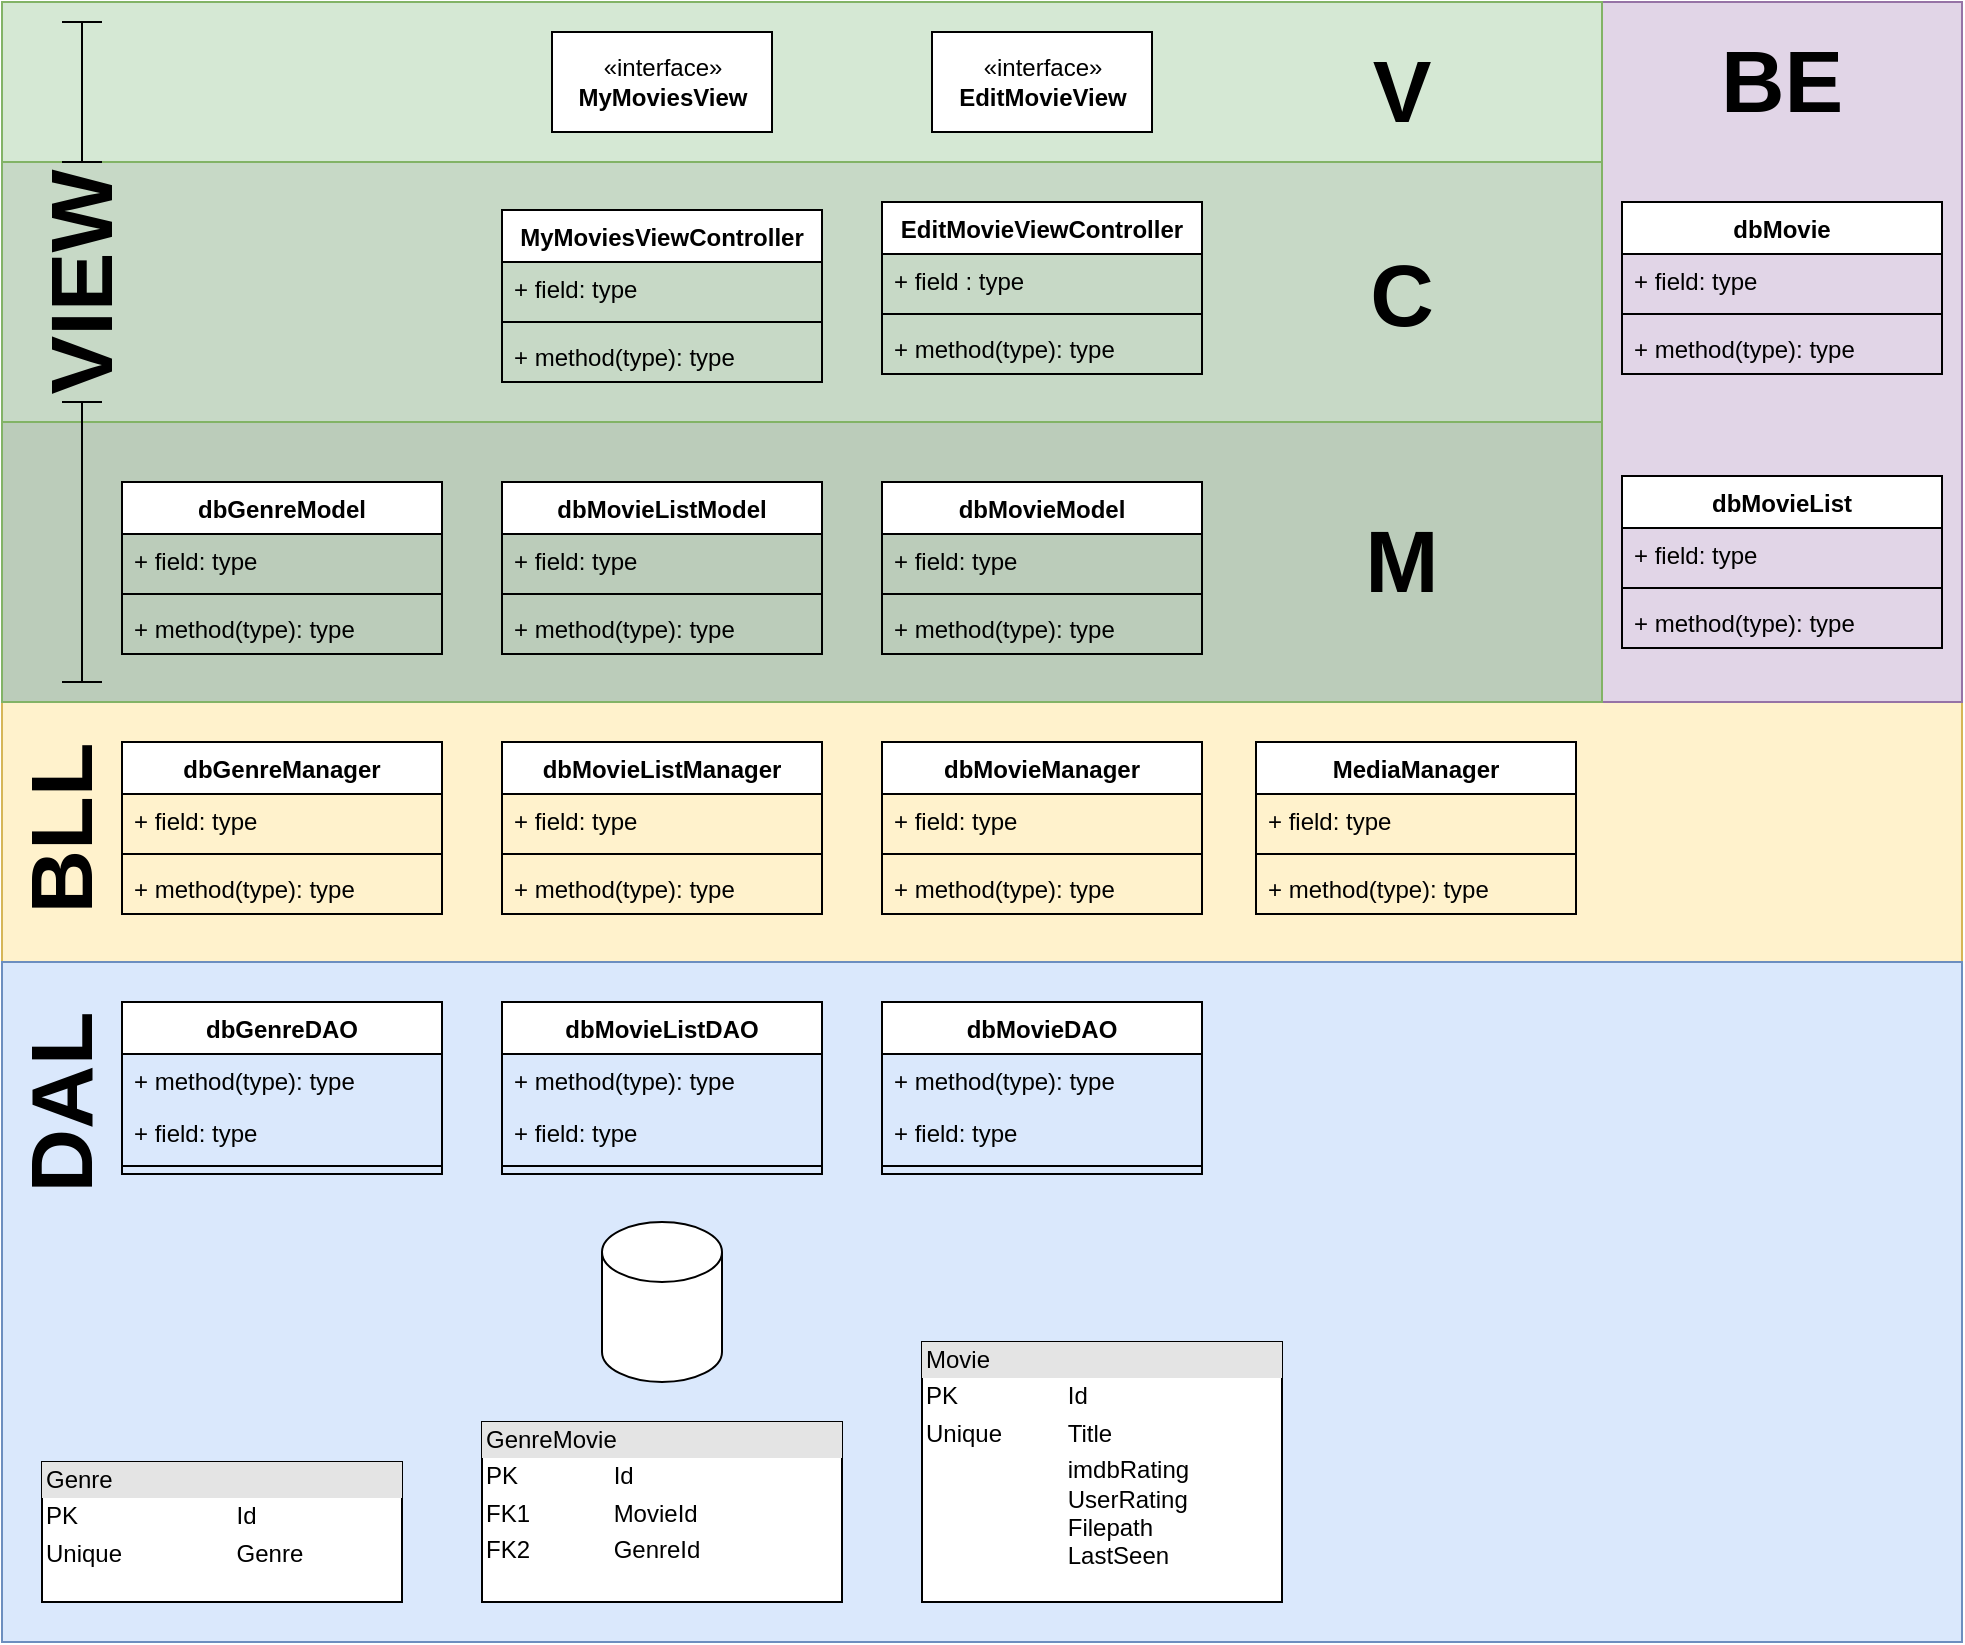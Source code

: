 <mxfile version="14.0.3" type="github">
  <diagram id="QzoPu4DT6l2gLnQBSvGe" name="Page-1">
    <mxGraphModel dx="1474" dy="1806" grid="1" gridSize="10" guides="1" tooltips="1" connect="1" arrows="1" fold="1" page="1" pageScale="1" pageWidth="827" pageHeight="1169" math="0" shadow="0">
      <root>
        <mxCell id="0" />
        <mxCell id="1" parent="0" />
        <mxCell id="XMwsf6gSb7gvrzfZGbzO-81" value="" style="verticalLabelPosition=bottom;verticalAlign=top;html=1;shape=mxgraph.basic.rect;fillColor2=none;strokeWidth=1;size=20;indent=5;fillColor=#fff2cc;strokeColor=#d6b656;" vertex="1" parent="1">
          <mxGeometry x="40" y="-90" width="980" height="130" as="geometry" />
        </mxCell>
        <mxCell id="XMwsf6gSb7gvrzfZGbzO-70" value="" style="verticalLabelPosition=bottom;verticalAlign=top;html=1;shape=mxgraph.basic.rect;fillColor2=none;strokeWidth=1;size=20;indent=5;fillColor=#e1d5e7;strokeColor=#9673a6;" vertex="1" parent="1">
          <mxGeometry x="840" y="-440" width="180" height="350" as="geometry" />
        </mxCell>
        <mxCell id="XMwsf6gSb7gvrzfZGbzO-69" value="" style="verticalLabelPosition=bottom;verticalAlign=top;html=1;shape=mxgraph.basic.rect;fillColor2=none;strokeWidth=1;size=20;indent=5;strokeColor=#82b366;fillColor=#D5E8D4;" vertex="1" parent="1">
          <mxGeometry x="40" y="-440" width="800" height="80" as="geometry" />
        </mxCell>
        <mxCell id="XMwsf6gSb7gvrzfZGbzO-68" value="" style="verticalLabelPosition=bottom;verticalAlign=top;html=1;shape=mxgraph.basic.rect;fillColor2=none;strokeWidth=1;size=20;indent=5;strokeColor=#82b366;fillColor=#C7D9C6;" vertex="1" parent="1">
          <mxGeometry x="40" y="-360" width="800" height="130" as="geometry" />
        </mxCell>
        <mxCell id="XMwsf6gSb7gvrzfZGbzO-67" value="" style="verticalLabelPosition=bottom;verticalAlign=top;html=1;shape=mxgraph.basic.rect;fillColor2=none;strokeWidth=1;size=20;indent=5;strokeColor=#82b366;fillColor=#BBCCBA;" vertex="1" parent="1">
          <mxGeometry x="40" y="-230" width="800" height="140" as="geometry" />
        </mxCell>
        <mxCell id="XMwsf6gSb7gvrzfZGbzO-65" value="" style="verticalLabelPosition=bottom;verticalAlign=top;html=1;shape=mxgraph.basic.rect;fillColor2=none;strokeWidth=1;size=20;indent=5;fillColor=#dae8fc;strokeColor=#6c8ebf;" vertex="1" parent="1">
          <mxGeometry x="40" y="40" width="980" height="340" as="geometry" />
        </mxCell>
        <mxCell id="S7kz0tjFAxo3jspIBbJ1-5" value="&lt;div style=&quot;box-sizing: border-box ; width: 100% ; background: #e4e4e4 ; padding: 2px&quot;&gt;Movie&lt;/div&gt;&lt;table style=&quot;width: 100% ; font-size: 1em&quot; cellpadding=&quot;2&quot; cellspacing=&quot;0&quot;&gt;&lt;tbody&gt;&lt;tr&gt;&lt;td&gt;PK&lt;/td&gt;&lt;td&gt;Id&lt;/td&gt;&lt;/tr&gt;&lt;tr&gt;&lt;td&gt;Unique&lt;/td&gt;&lt;td&gt;Title&lt;/td&gt;&lt;/tr&gt;&lt;tr&gt;&lt;td&gt;&lt;/td&gt;&lt;td&gt;imdbRating&lt;br&gt;UserRating&lt;br&gt;Filepath&lt;br&gt;LastSeen&lt;/td&gt;&lt;/tr&gt;&lt;/tbody&gt;&lt;/table&gt;" style="verticalAlign=top;align=left;overflow=fill;html=1;" parent="1" vertex="1">
          <mxGeometry x="500" y="230" width="180" height="130" as="geometry" />
        </mxCell>
        <mxCell id="S7kz0tjFAxo3jspIBbJ1-6" value="&lt;div style=&quot;box-sizing: border-box ; width: 100% ; background: #e4e4e4 ; padding: 2px&quot;&gt;Genre&lt;/div&gt;&lt;table style=&quot;width: 100% ; font-size: 1em&quot; cellpadding=&quot;2&quot; cellspacing=&quot;0&quot;&gt;&lt;tbody&gt;&lt;tr&gt;&lt;td&gt;PK&lt;/td&gt;&lt;td&gt;Id&lt;/td&gt;&lt;/tr&gt;&lt;tr&gt;&lt;td&gt;Unique&lt;/td&gt;&lt;td&gt;Genre&lt;/td&gt;&lt;/tr&gt;&lt;tr&gt;&lt;td&gt;&lt;/td&gt;&lt;td&gt;&lt;br&gt;&lt;/td&gt;&lt;/tr&gt;&lt;/tbody&gt;&lt;/table&gt;" style="verticalAlign=top;align=left;overflow=fill;html=1;" parent="1" vertex="1">
          <mxGeometry x="60" y="290" width="180" height="70" as="geometry" />
        </mxCell>
        <mxCell id="S7kz0tjFAxo3jspIBbJ1-8" value="&lt;div style=&quot;box-sizing: border-box ; width: 100% ; background: #e4e4e4 ; padding: 2px&quot;&gt;GenreMovie&lt;/div&gt;&lt;table style=&quot;width: 100% ; font-size: 1em&quot; cellpadding=&quot;2&quot; cellspacing=&quot;0&quot;&gt;&lt;tbody&gt;&lt;tr&gt;&lt;td&gt;PK&lt;/td&gt;&lt;td&gt;Id&lt;/td&gt;&lt;/tr&gt;&lt;tr&gt;&lt;td&gt;FK1&lt;/td&gt;&lt;td&gt;MovieId&lt;/td&gt;&lt;/tr&gt;&lt;tr&gt;&lt;td&gt;FK2&lt;/td&gt;&lt;td&gt;GenreId&lt;/td&gt;&lt;/tr&gt;&lt;/tbody&gt;&lt;/table&gt;" style="verticalAlign=top;align=left;overflow=fill;html=1;" parent="1" vertex="1">
          <mxGeometry x="280" y="270" width="180" height="90" as="geometry" />
        </mxCell>
        <mxCell id="XMwsf6gSb7gvrzfZGbzO-1" value="" style="shape=cylinder3;whiteSpace=wrap;html=1;boundedLbl=1;backgroundOutline=1;size=15;" vertex="1" parent="1">
          <mxGeometry x="340" y="170" width="60" height="80" as="geometry" />
        </mxCell>
        <mxCell id="XMwsf6gSb7gvrzfZGbzO-2" value="dbGenreDAO" style="swimlane;fontStyle=1;align=center;verticalAlign=top;childLayout=stackLayout;horizontal=1;startSize=26;horizontalStack=0;resizeParent=1;resizeParentMax=0;resizeLast=0;collapsible=1;marginBottom=0;" vertex="1" parent="1">
          <mxGeometry x="100" y="60" width="160" height="86" as="geometry" />
        </mxCell>
        <mxCell id="XMwsf6gSb7gvrzfZGbzO-5" value="+ method(type): type" style="text;strokeColor=none;fillColor=none;align=left;verticalAlign=top;spacingLeft=4;spacingRight=4;overflow=hidden;rotatable=0;points=[[0,0.5],[1,0.5]];portConstraint=eastwest;" vertex="1" parent="XMwsf6gSb7gvrzfZGbzO-2">
          <mxGeometry y="26" width="160" height="26" as="geometry" />
        </mxCell>
        <mxCell id="XMwsf6gSb7gvrzfZGbzO-3" value="+ field: type" style="text;strokeColor=none;fillColor=none;align=left;verticalAlign=top;spacingLeft=4;spacingRight=4;overflow=hidden;rotatable=0;points=[[0,0.5],[1,0.5]];portConstraint=eastwest;" vertex="1" parent="XMwsf6gSb7gvrzfZGbzO-2">
          <mxGeometry y="52" width="160" height="26" as="geometry" />
        </mxCell>
        <mxCell id="XMwsf6gSb7gvrzfZGbzO-4" value="" style="line;strokeWidth=1;fillColor=none;align=left;verticalAlign=middle;spacingTop=-1;spacingLeft=3;spacingRight=3;rotatable=0;labelPosition=right;points=[];portConstraint=eastwest;" vertex="1" parent="XMwsf6gSb7gvrzfZGbzO-2">
          <mxGeometry y="78" width="160" height="8" as="geometry" />
        </mxCell>
        <mxCell id="XMwsf6gSb7gvrzfZGbzO-6" value="dbMovieDAO" style="swimlane;fontStyle=1;align=center;verticalAlign=top;childLayout=stackLayout;horizontal=1;startSize=26;horizontalStack=0;resizeParent=1;resizeParentMax=0;resizeLast=0;collapsible=1;marginBottom=0;" vertex="1" parent="1">
          <mxGeometry x="480" y="60" width="160" height="86" as="geometry" />
        </mxCell>
        <mxCell id="XMwsf6gSb7gvrzfZGbzO-9" value="+ method(type): type" style="text;strokeColor=none;fillColor=none;align=left;verticalAlign=top;spacingLeft=4;spacingRight=4;overflow=hidden;rotatable=0;points=[[0,0.5],[1,0.5]];portConstraint=eastwest;" vertex="1" parent="XMwsf6gSb7gvrzfZGbzO-6">
          <mxGeometry y="26" width="160" height="26" as="geometry" />
        </mxCell>
        <mxCell id="XMwsf6gSb7gvrzfZGbzO-7" value="+ field: type" style="text;strokeColor=none;fillColor=none;align=left;verticalAlign=top;spacingLeft=4;spacingRight=4;overflow=hidden;rotatable=0;points=[[0,0.5],[1,0.5]];portConstraint=eastwest;" vertex="1" parent="XMwsf6gSb7gvrzfZGbzO-6">
          <mxGeometry y="52" width="160" height="26" as="geometry" />
        </mxCell>
        <mxCell id="XMwsf6gSb7gvrzfZGbzO-8" value="" style="line;strokeWidth=1;fillColor=none;align=left;verticalAlign=middle;spacingTop=-1;spacingLeft=3;spacingRight=3;rotatable=0;labelPosition=right;points=[];portConstraint=eastwest;" vertex="1" parent="XMwsf6gSb7gvrzfZGbzO-6">
          <mxGeometry y="78" width="160" height="8" as="geometry" />
        </mxCell>
        <mxCell id="XMwsf6gSb7gvrzfZGbzO-10" value="dbGenreManager" style="swimlane;fontStyle=1;align=center;verticalAlign=top;childLayout=stackLayout;horizontal=1;startSize=26;horizontalStack=0;resizeParent=1;resizeParentMax=0;resizeLast=0;collapsible=1;marginBottom=0;" vertex="1" parent="1">
          <mxGeometry x="100" y="-70" width="160" height="86" as="geometry" />
        </mxCell>
        <mxCell id="XMwsf6gSb7gvrzfZGbzO-11" value="+ field: type" style="text;strokeColor=none;fillColor=none;align=left;verticalAlign=top;spacingLeft=4;spacingRight=4;overflow=hidden;rotatable=0;points=[[0,0.5],[1,0.5]];portConstraint=eastwest;" vertex="1" parent="XMwsf6gSb7gvrzfZGbzO-10">
          <mxGeometry y="26" width="160" height="26" as="geometry" />
        </mxCell>
        <mxCell id="XMwsf6gSb7gvrzfZGbzO-12" value="" style="line;strokeWidth=1;fillColor=none;align=left;verticalAlign=middle;spacingTop=-1;spacingLeft=3;spacingRight=3;rotatable=0;labelPosition=right;points=[];portConstraint=eastwest;" vertex="1" parent="XMwsf6gSb7gvrzfZGbzO-10">
          <mxGeometry y="52" width="160" height="8" as="geometry" />
        </mxCell>
        <mxCell id="XMwsf6gSb7gvrzfZGbzO-13" value="+ method(type): type" style="text;strokeColor=none;fillColor=none;align=left;verticalAlign=top;spacingLeft=4;spacingRight=4;overflow=hidden;rotatable=0;points=[[0,0.5],[1,0.5]];portConstraint=eastwest;" vertex="1" parent="XMwsf6gSb7gvrzfZGbzO-10">
          <mxGeometry y="60" width="160" height="26" as="geometry" />
        </mxCell>
        <mxCell id="XMwsf6gSb7gvrzfZGbzO-14" value="dbMovieManager" style="swimlane;fontStyle=1;align=center;verticalAlign=top;childLayout=stackLayout;horizontal=1;startSize=26;horizontalStack=0;resizeParent=1;resizeParentMax=0;resizeLast=0;collapsible=1;marginBottom=0;" vertex="1" parent="1">
          <mxGeometry x="480" y="-70" width="160" height="86" as="geometry" />
        </mxCell>
        <mxCell id="XMwsf6gSb7gvrzfZGbzO-15" value="+ field: type" style="text;strokeColor=none;fillColor=none;align=left;verticalAlign=top;spacingLeft=4;spacingRight=4;overflow=hidden;rotatable=0;points=[[0,0.5],[1,0.5]];portConstraint=eastwest;" vertex="1" parent="XMwsf6gSb7gvrzfZGbzO-14">
          <mxGeometry y="26" width="160" height="26" as="geometry" />
        </mxCell>
        <mxCell id="XMwsf6gSb7gvrzfZGbzO-16" value="" style="line;strokeWidth=1;fillColor=none;align=left;verticalAlign=middle;spacingTop=-1;spacingLeft=3;spacingRight=3;rotatable=0;labelPosition=right;points=[];portConstraint=eastwest;" vertex="1" parent="XMwsf6gSb7gvrzfZGbzO-14">
          <mxGeometry y="52" width="160" height="8" as="geometry" />
        </mxCell>
        <mxCell id="XMwsf6gSb7gvrzfZGbzO-17" value="+ method(type): type" style="text;strokeColor=none;fillColor=none;align=left;verticalAlign=top;spacingLeft=4;spacingRight=4;overflow=hidden;rotatable=0;points=[[0,0.5],[1,0.5]];portConstraint=eastwest;" vertex="1" parent="XMwsf6gSb7gvrzfZGbzO-14">
          <mxGeometry y="60" width="160" height="26" as="geometry" />
        </mxCell>
        <mxCell id="XMwsf6gSb7gvrzfZGbzO-18" value="dbMovieListDAO" style="swimlane;fontStyle=1;align=center;verticalAlign=top;childLayout=stackLayout;horizontal=1;startSize=26;horizontalStack=0;resizeParent=1;resizeParentMax=0;resizeLast=0;collapsible=1;marginBottom=0;" vertex="1" parent="1">
          <mxGeometry x="290" y="60" width="160" height="86" as="geometry" />
        </mxCell>
        <mxCell id="XMwsf6gSb7gvrzfZGbzO-21" value="+ method(type): type" style="text;strokeColor=none;fillColor=none;align=left;verticalAlign=top;spacingLeft=4;spacingRight=4;overflow=hidden;rotatable=0;points=[[0,0.5],[1,0.5]];portConstraint=eastwest;" vertex="1" parent="XMwsf6gSb7gvrzfZGbzO-18">
          <mxGeometry y="26" width="160" height="26" as="geometry" />
        </mxCell>
        <mxCell id="XMwsf6gSb7gvrzfZGbzO-19" value="+ field: type" style="text;strokeColor=none;fillColor=none;align=left;verticalAlign=top;spacingLeft=4;spacingRight=4;overflow=hidden;rotatable=0;points=[[0,0.5],[1,0.5]];portConstraint=eastwest;" vertex="1" parent="XMwsf6gSb7gvrzfZGbzO-18">
          <mxGeometry y="52" width="160" height="26" as="geometry" />
        </mxCell>
        <mxCell id="XMwsf6gSb7gvrzfZGbzO-20" value="" style="line;strokeWidth=1;fillColor=none;align=left;verticalAlign=middle;spacingTop=-1;spacingLeft=3;spacingRight=3;rotatable=0;labelPosition=right;points=[];portConstraint=eastwest;" vertex="1" parent="XMwsf6gSb7gvrzfZGbzO-18">
          <mxGeometry y="78" width="160" height="8" as="geometry" />
        </mxCell>
        <mxCell id="XMwsf6gSb7gvrzfZGbzO-22" value="dbMovieListManager" style="swimlane;fontStyle=1;align=center;verticalAlign=top;childLayout=stackLayout;horizontal=1;startSize=26;horizontalStack=0;resizeParent=1;resizeParentMax=0;resizeLast=0;collapsible=1;marginBottom=0;" vertex="1" parent="1">
          <mxGeometry x="290" y="-70" width="160" height="86" as="geometry" />
        </mxCell>
        <mxCell id="XMwsf6gSb7gvrzfZGbzO-23" value="+ field: type" style="text;strokeColor=none;fillColor=none;align=left;verticalAlign=top;spacingLeft=4;spacingRight=4;overflow=hidden;rotatable=0;points=[[0,0.5],[1,0.5]];portConstraint=eastwest;" vertex="1" parent="XMwsf6gSb7gvrzfZGbzO-22">
          <mxGeometry y="26" width="160" height="26" as="geometry" />
        </mxCell>
        <mxCell id="XMwsf6gSb7gvrzfZGbzO-24" value="" style="line;strokeWidth=1;fillColor=none;align=left;verticalAlign=middle;spacingTop=-1;spacingLeft=3;spacingRight=3;rotatable=0;labelPosition=right;points=[];portConstraint=eastwest;" vertex="1" parent="XMwsf6gSb7gvrzfZGbzO-22">
          <mxGeometry y="52" width="160" height="8" as="geometry" />
        </mxCell>
        <mxCell id="XMwsf6gSb7gvrzfZGbzO-25" value="+ method(type): type" style="text;strokeColor=none;fillColor=none;align=left;verticalAlign=top;spacingLeft=4;spacingRight=4;overflow=hidden;rotatable=0;points=[[0,0.5],[1,0.5]];portConstraint=eastwest;" vertex="1" parent="XMwsf6gSb7gvrzfZGbzO-22">
          <mxGeometry y="60" width="160" height="26" as="geometry" />
        </mxCell>
        <mxCell id="XMwsf6gSb7gvrzfZGbzO-26" value="dbMovieListModel" style="swimlane;fontStyle=1;align=center;verticalAlign=top;childLayout=stackLayout;horizontal=1;startSize=26;horizontalStack=0;resizeParent=1;resizeParentMax=0;resizeLast=0;collapsible=1;marginBottom=0;" vertex="1" parent="1">
          <mxGeometry x="290" y="-200" width="160" height="86" as="geometry" />
        </mxCell>
        <mxCell id="XMwsf6gSb7gvrzfZGbzO-27" value="+ field: type" style="text;strokeColor=none;fillColor=none;align=left;verticalAlign=top;spacingLeft=4;spacingRight=4;overflow=hidden;rotatable=0;points=[[0,0.5],[1,0.5]];portConstraint=eastwest;" vertex="1" parent="XMwsf6gSb7gvrzfZGbzO-26">
          <mxGeometry y="26" width="160" height="26" as="geometry" />
        </mxCell>
        <mxCell id="XMwsf6gSb7gvrzfZGbzO-28" value="" style="line;strokeWidth=1;fillColor=none;align=left;verticalAlign=middle;spacingTop=-1;spacingLeft=3;spacingRight=3;rotatable=0;labelPosition=right;points=[];portConstraint=eastwest;" vertex="1" parent="XMwsf6gSb7gvrzfZGbzO-26">
          <mxGeometry y="52" width="160" height="8" as="geometry" />
        </mxCell>
        <mxCell id="XMwsf6gSb7gvrzfZGbzO-29" value="+ method(type): type" style="text;strokeColor=none;fillColor=none;align=left;verticalAlign=top;spacingLeft=4;spacingRight=4;overflow=hidden;rotatable=0;points=[[0,0.5],[1,0.5]];portConstraint=eastwest;" vertex="1" parent="XMwsf6gSb7gvrzfZGbzO-26">
          <mxGeometry y="60" width="160" height="26" as="geometry" />
        </mxCell>
        <mxCell id="XMwsf6gSb7gvrzfZGbzO-30" value="dbMovieModel" style="swimlane;fontStyle=1;align=center;verticalAlign=top;childLayout=stackLayout;horizontal=1;startSize=26;horizontalStack=0;resizeParent=1;resizeParentMax=0;resizeLast=0;collapsible=1;marginBottom=0;" vertex="1" parent="1">
          <mxGeometry x="480" y="-200" width="160" height="86" as="geometry" />
        </mxCell>
        <mxCell id="XMwsf6gSb7gvrzfZGbzO-31" value="+ field: type" style="text;strokeColor=none;fillColor=none;align=left;verticalAlign=top;spacingLeft=4;spacingRight=4;overflow=hidden;rotatable=0;points=[[0,0.5],[1,0.5]];portConstraint=eastwest;" vertex="1" parent="XMwsf6gSb7gvrzfZGbzO-30">
          <mxGeometry y="26" width="160" height="26" as="geometry" />
        </mxCell>
        <mxCell id="XMwsf6gSb7gvrzfZGbzO-32" value="" style="line;strokeWidth=1;fillColor=none;align=left;verticalAlign=middle;spacingTop=-1;spacingLeft=3;spacingRight=3;rotatable=0;labelPosition=right;points=[];portConstraint=eastwest;" vertex="1" parent="XMwsf6gSb7gvrzfZGbzO-30">
          <mxGeometry y="52" width="160" height="8" as="geometry" />
        </mxCell>
        <mxCell id="XMwsf6gSb7gvrzfZGbzO-33" value="+ method(type): type" style="text;strokeColor=none;fillColor=none;align=left;verticalAlign=top;spacingLeft=4;spacingRight=4;overflow=hidden;rotatable=0;points=[[0,0.5],[1,0.5]];portConstraint=eastwest;" vertex="1" parent="XMwsf6gSb7gvrzfZGbzO-30">
          <mxGeometry y="60" width="160" height="26" as="geometry" />
        </mxCell>
        <mxCell id="XMwsf6gSb7gvrzfZGbzO-34" value="MediaManager" style="swimlane;fontStyle=1;align=center;verticalAlign=top;childLayout=stackLayout;horizontal=1;startSize=26;horizontalStack=0;resizeParent=1;resizeParentMax=0;resizeLast=0;collapsible=1;marginBottom=0;" vertex="1" parent="1">
          <mxGeometry x="667" y="-70" width="160" height="86" as="geometry" />
        </mxCell>
        <mxCell id="XMwsf6gSb7gvrzfZGbzO-35" value="+ field: type" style="text;strokeColor=none;fillColor=none;align=left;verticalAlign=top;spacingLeft=4;spacingRight=4;overflow=hidden;rotatable=0;points=[[0,0.5],[1,0.5]];portConstraint=eastwest;" vertex="1" parent="XMwsf6gSb7gvrzfZGbzO-34">
          <mxGeometry y="26" width="160" height="26" as="geometry" />
        </mxCell>
        <mxCell id="XMwsf6gSb7gvrzfZGbzO-36" value="" style="line;strokeWidth=1;fillColor=none;align=left;verticalAlign=middle;spacingTop=-1;spacingLeft=3;spacingRight=3;rotatable=0;labelPosition=right;points=[];portConstraint=eastwest;" vertex="1" parent="XMwsf6gSb7gvrzfZGbzO-34">
          <mxGeometry y="52" width="160" height="8" as="geometry" />
        </mxCell>
        <mxCell id="XMwsf6gSb7gvrzfZGbzO-37" value="+ method(type): type" style="text;strokeColor=none;fillColor=none;align=left;verticalAlign=top;spacingLeft=4;spacingRight=4;overflow=hidden;rotatable=0;points=[[0,0.5],[1,0.5]];portConstraint=eastwest;" vertex="1" parent="XMwsf6gSb7gvrzfZGbzO-34">
          <mxGeometry y="60" width="160" height="26" as="geometry" />
        </mxCell>
        <mxCell id="XMwsf6gSb7gvrzfZGbzO-38" value="dbGenreModel" style="swimlane;fontStyle=1;align=center;verticalAlign=top;childLayout=stackLayout;horizontal=1;startSize=26;horizontalStack=0;resizeParent=1;resizeParentMax=0;resizeLast=0;collapsible=1;marginBottom=0;" vertex="1" parent="1">
          <mxGeometry x="100" y="-200" width="160" height="86" as="geometry" />
        </mxCell>
        <mxCell id="XMwsf6gSb7gvrzfZGbzO-39" value="+ field: type" style="text;strokeColor=none;fillColor=none;align=left;verticalAlign=top;spacingLeft=4;spacingRight=4;overflow=hidden;rotatable=0;points=[[0,0.5],[1,0.5]];portConstraint=eastwest;" vertex="1" parent="XMwsf6gSb7gvrzfZGbzO-38">
          <mxGeometry y="26" width="160" height="26" as="geometry" />
        </mxCell>
        <mxCell id="XMwsf6gSb7gvrzfZGbzO-40" value="" style="line;strokeWidth=1;fillColor=none;align=left;verticalAlign=middle;spacingTop=-1;spacingLeft=3;spacingRight=3;rotatable=0;labelPosition=right;points=[];portConstraint=eastwest;" vertex="1" parent="XMwsf6gSb7gvrzfZGbzO-38">
          <mxGeometry y="52" width="160" height="8" as="geometry" />
        </mxCell>
        <mxCell id="XMwsf6gSb7gvrzfZGbzO-41" value="+ method(type): type" style="text;strokeColor=none;fillColor=none;align=left;verticalAlign=top;spacingLeft=4;spacingRight=4;overflow=hidden;rotatable=0;points=[[0,0.5],[1,0.5]];portConstraint=eastwest;" vertex="1" parent="XMwsf6gSb7gvrzfZGbzO-38">
          <mxGeometry y="60" width="160" height="26" as="geometry" />
        </mxCell>
        <mxCell id="XMwsf6gSb7gvrzfZGbzO-42" value="MyMoviesViewController" style="swimlane;fontStyle=1;align=center;verticalAlign=top;childLayout=stackLayout;horizontal=1;startSize=26;horizontalStack=0;resizeParent=1;resizeParentMax=0;resizeLast=0;collapsible=1;marginBottom=0;" vertex="1" parent="1">
          <mxGeometry x="290" y="-336" width="160" height="86" as="geometry" />
        </mxCell>
        <mxCell id="XMwsf6gSb7gvrzfZGbzO-43" value="+ field: type" style="text;strokeColor=none;fillColor=none;align=left;verticalAlign=top;spacingLeft=4;spacingRight=4;overflow=hidden;rotatable=0;points=[[0,0.5],[1,0.5]];portConstraint=eastwest;" vertex="1" parent="XMwsf6gSb7gvrzfZGbzO-42">
          <mxGeometry y="26" width="160" height="26" as="geometry" />
        </mxCell>
        <mxCell id="XMwsf6gSb7gvrzfZGbzO-44" value="" style="line;strokeWidth=1;fillColor=none;align=left;verticalAlign=middle;spacingTop=-1;spacingLeft=3;spacingRight=3;rotatable=0;labelPosition=right;points=[];portConstraint=eastwest;" vertex="1" parent="XMwsf6gSb7gvrzfZGbzO-42">
          <mxGeometry y="52" width="160" height="8" as="geometry" />
        </mxCell>
        <mxCell id="XMwsf6gSb7gvrzfZGbzO-45" value="+ method(type): type" style="text;strokeColor=none;fillColor=none;align=left;verticalAlign=top;spacingLeft=4;spacingRight=4;overflow=hidden;rotatable=0;points=[[0,0.5],[1,0.5]];portConstraint=eastwest;" vertex="1" parent="XMwsf6gSb7gvrzfZGbzO-42">
          <mxGeometry y="60" width="160" height="26" as="geometry" />
        </mxCell>
        <mxCell id="XMwsf6gSb7gvrzfZGbzO-46" value="EditMovieViewController" style="swimlane;fontStyle=1;align=center;verticalAlign=top;childLayout=stackLayout;horizontal=1;startSize=26;horizontalStack=0;resizeParent=1;resizeParentMax=0;resizeLast=0;collapsible=1;marginBottom=0;" vertex="1" parent="1">
          <mxGeometry x="480" y="-340" width="160" height="86" as="geometry" />
        </mxCell>
        <mxCell id="XMwsf6gSb7gvrzfZGbzO-50" value="+ field : type" style="text;strokeColor=none;fillColor=none;align=left;verticalAlign=top;spacingLeft=4;spacingRight=4;overflow=hidden;rotatable=0;points=[[0,0.5],[1,0.5]];portConstraint=eastwest;" vertex="1" parent="XMwsf6gSb7gvrzfZGbzO-46">
          <mxGeometry y="26" width="160" height="26" as="geometry" />
        </mxCell>
        <mxCell id="XMwsf6gSb7gvrzfZGbzO-48" value="" style="line;strokeWidth=1;fillColor=none;align=left;verticalAlign=middle;spacingTop=-1;spacingLeft=3;spacingRight=3;rotatable=0;labelPosition=right;points=[];portConstraint=eastwest;" vertex="1" parent="XMwsf6gSb7gvrzfZGbzO-46">
          <mxGeometry y="52" width="160" height="8" as="geometry" />
        </mxCell>
        <mxCell id="XMwsf6gSb7gvrzfZGbzO-49" value="+ method(type): type" style="text;strokeColor=none;fillColor=none;align=left;verticalAlign=top;spacingLeft=4;spacingRight=4;overflow=hidden;rotatable=0;points=[[0,0.5],[1,0.5]];portConstraint=eastwest;" vertex="1" parent="XMwsf6gSb7gvrzfZGbzO-46">
          <mxGeometry y="60" width="160" height="26" as="geometry" />
        </mxCell>
        <mxCell id="XMwsf6gSb7gvrzfZGbzO-51" value="«interface»&lt;br&gt;&lt;b&gt;MyMoviesView&lt;/b&gt;" style="html=1;" vertex="1" parent="1">
          <mxGeometry x="315" y="-425" width="110" height="50" as="geometry" />
        </mxCell>
        <mxCell id="XMwsf6gSb7gvrzfZGbzO-52" value="«interface»&lt;br&gt;&lt;b&gt;EditMovieView&lt;/b&gt;" style="html=1;" vertex="1" parent="1">
          <mxGeometry x="505" y="-425" width="110" height="50" as="geometry" />
        </mxCell>
        <mxCell id="XMwsf6gSb7gvrzfZGbzO-57" value="dbMovie" style="swimlane;fontStyle=1;align=center;verticalAlign=top;childLayout=stackLayout;horizontal=1;startSize=26;horizontalStack=0;resizeParent=1;resizeParentMax=0;resizeLast=0;collapsible=1;marginBottom=0;" vertex="1" parent="1">
          <mxGeometry x="850" y="-340" width="160" height="86" as="geometry" />
        </mxCell>
        <mxCell id="XMwsf6gSb7gvrzfZGbzO-58" value="+ field: type" style="text;strokeColor=none;fillColor=none;align=left;verticalAlign=top;spacingLeft=4;spacingRight=4;overflow=hidden;rotatable=0;points=[[0,0.5],[1,0.5]];portConstraint=eastwest;" vertex="1" parent="XMwsf6gSb7gvrzfZGbzO-57">
          <mxGeometry y="26" width="160" height="26" as="geometry" />
        </mxCell>
        <mxCell id="XMwsf6gSb7gvrzfZGbzO-59" value="" style="line;strokeWidth=1;fillColor=none;align=left;verticalAlign=middle;spacingTop=-1;spacingLeft=3;spacingRight=3;rotatable=0;labelPosition=right;points=[];portConstraint=eastwest;" vertex="1" parent="XMwsf6gSb7gvrzfZGbzO-57">
          <mxGeometry y="52" width="160" height="8" as="geometry" />
        </mxCell>
        <mxCell id="XMwsf6gSb7gvrzfZGbzO-60" value="+ method(type): type" style="text;strokeColor=none;fillColor=none;align=left;verticalAlign=top;spacingLeft=4;spacingRight=4;overflow=hidden;rotatable=0;points=[[0,0.5],[1,0.5]];portConstraint=eastwest;" vertex="1" parent="XMwsf6gSb7gvrzfZGbzO-57">
          <mxGeometry y="60" width="160" height="26" as="geometry" />
        </mxCell>
        <mxCell id="XMwsf6gSb7gvrzfZGbzO-61" value="dbMovieList" style="swimlane;fontStyle=1;align=center;verticalAlign=top;childLayout=stackLayout;horizontal=1;startSize=26;horizontalStack=0;resizeParent=1;resizeParentMax=0;resizeLast=0;collapsible=1;marginBottom=0;" vertex="1" parent="1">
          <mxGeometry x="850" y="-203" width="160" height="86" as="geometry" />
        </mxCell>
        <mxCell id="XMwsf6gSb7gvrzfZGbzO-62" value="+ field: type" style="text;strokeColor=none;fillColor=none;align=left;verticalAlign=top;spacingLeft=4;spacingRight=4;overflow=hidden;rotatable=0;points=[[0,0.5],[1,0.5]];portConstraint=eastwest;" vertex="1" parent="XMwsf6gSb7gvrzfZGbzO-61">
          <mxGeometry y="26" width="160" height="26" as="geometry" />
        </mxCell>
        <mxCell id="XMwsf6gSb7gvrzfZGbzO-63" value="" style="line;strokeWidth=1;fillColor=none;align=left;verticalAlign=middle;spacingTop=-1;spacingLeft=3;spacingRight=3;rotatable=0;labelPosition=right;points=[];portConstraint=eastwest;" vertex="1" parent="XMwsf6gSb7gvrzfZGbzO-61">
          <mxGeometry y="52" width="160" height="8" as="geometry" />
        </mxCell>
        <mxCell id="XMwsf6gSb7gvrzfZGbzO-64" value="+ method(type): type" style="text;strokeColor=none;fillColor=none;align=left;verticalAlign=top;spacingLeft=4;spacingRight=4;overflow=hidden;rotatable=0;points=[[0,0.5],[1,0.5]];portConstraint=eastwest;" vertex="1" parent="XMwsf6gSb7gvrzfZGbzO-61">
          <mxGeometry y="60" width="160" height="26" as="geometry" />
        </mxCell>
        <mxCell id="XMwsf6gSb7gvrzfZGbzO-71" value="&lt;b&gt;&lt;font style=&quot;font-size: 44px&quot;&gt;M&lt;/font&gt;&lt;/b&gt;" style="text;html=1;strokeColor=none;fillColor=none;align=center;verticalAlign=middle;whiteSpace=wrap;rounded=0;fontSize=18;" vertex="1" parent="1">
          <mxGeometry x="720" y="-170" width="40" height="20" as="geometry" />
        </mxCell>
        <mxCell id="XMwsf6gSb7gvrzfZGbzO-72" value="&lt;b&gt;&lt;font style=&quot;font-size: 44px&quot;&gt;V&lt;/font&gt;&lt;/b&gt;" style="text;html=1;strokeColor=none;fillColor=none;align=center;verticalAlign=middle;whiteSpace=wrap;rounded=0;fontSize=18;" vertex="1" parent="1">
          <mxGeometry x="720" y="-405" width="40" height="20" as="geometry" />
        </mxCell>
        <mxCell id="XMwsf6gSb7gvrzfZGbzO-73" value="&lt;span style=&quot;font-size: 44px&quot;&gt;&lt;b&gt;C&lt;/b&gt;&lt;/span&gt;" style="text;html=1;strokeColor=none;fillColor=none;align=center;verticalAlign=middle;whiteSpace=wrap;rounded=0;fontSize=18;" vertex="1" parent="1">
          <mxGeometry x="720" y="-303" width="40" height="20" as="geometry" />
        </mxCell>
        <mxCell id="XMwsf6gSb7gvrzfZGbzO-74" value="&lt;b&gt;&lt;font style=&quot;font-size: 44px&quot;&gt;BE&lt;/font&gt;&lt;/b&gt;" style="text;html=1;strokeColor=none;fillColor=none;align=center;verticalAlign=middle;whiteSpace=wrap;rounded=0;fontSize=18;" vertex="1" parent="1">
          <mxGeometry x="910" y="-410" width="40" height="20" as="geometry" />
        </mxCell>
        <mxCell id="XMwsf6gSb7gvrzfZGbzO-75" value="&lt;b&gt;&lt;font style=&quot;font-size: 44px&quot;&gt;BLL&lt;/font&gt;&lt;/b&gt;" style="text;html=1;strokeColor=none;fillColor=none;align=center;verticalAlign=middle;whiteSpace=wrap;rounded=0;fontSize=18;rotation=270;" vertex="1" parent="1">
          <mxGeometry x="50" y="-37" width="40" height="20" as="geometry" />
        </mxCell>
        <mxCell id="XMwsf6gSb7gvrzfZGbzO-76" value="&lt;b&gt;&lt;font style=&quot;font-size: 44px&quot;&gt;DAL&lt;/font&gt;&lt;/b&gt;" style="text;html=1;strokeColor=none;fillColor=none;align=center;verticalAlign=middle;whiteSpace=wrap;rounded=0;fontSize=18;rotation=270;" vertex="1" parent="1">
          <mxGeometry x="50" y="100" width="40" height="20" as="geometry" />
        </mxCell>
        <mxCell id="XMwsf6gSb7gvrzfZGbzO-77" value="&lt;b&gt;&lt;font style=&quot;font-size: 44px&quot;&gt;VIEW&lt;/font&gt;&lt;/b&gt;" style="text;html=1;strokeColor=none;fillColor=none;align=center;verticalAlign=middle;whiteSpace=wrap;rounded=0;fontSize=18;rotation=270;" vertex="1" parent="1">
          <mxGeometry x="60" y="-310" width="40" height="20" as="geometry" />
        </mxCell>
        <mxCell id="XMwsf6gSb7gvrzfZGbzO-78" value="" style="shape=crossbar;whiteSpace=wrap;html=1;rounded=1;fillColor=#D5E8D4;fontSize=18;direction=south;" vertex="1" parent="1">
          <mxGeometry x="70" y="-430" width="20" height="70" as="geometry" />
        </mxCell>
        <mxCell id="XMwsf6gSb7gvrzfZGbzO-79" value="" style="shape=crossbar;whiteSpace=wrap;html=1;rounded=1;fillColor=#D5E8D4;fontSize=18;direction=south;" vertex="1" parent="1">
          <mxGeometry x="70" y="-240" width="20" height="140" as="geometry" />
        </mxCell>
      </root>
    </mxGraphModel>
  </diagram>
</mxfile>
